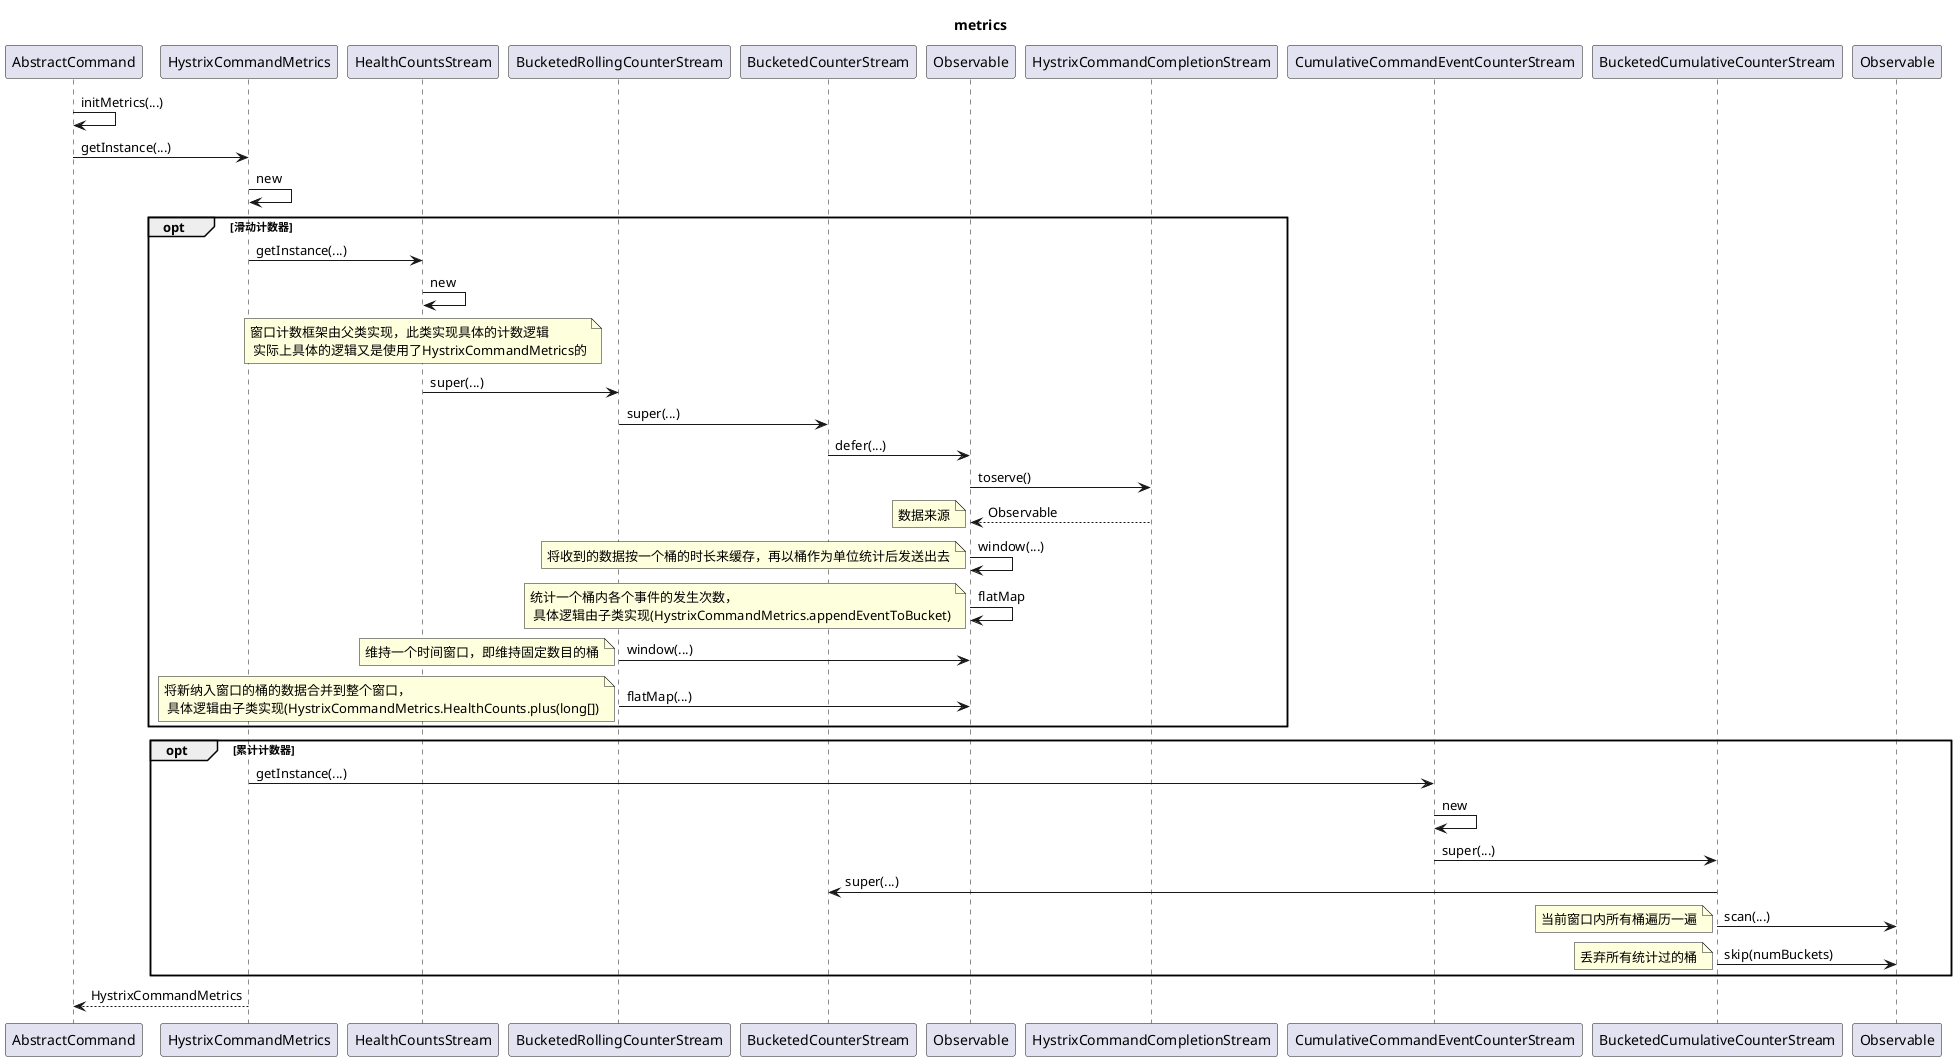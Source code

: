 @startuml
title metrics

participant AbstractCommand as cmd
participant HystrixCommandMetrics as metrics
participant HealthCountsStream as health
participant BucketedRollingCounterStream as bucketRoll
participant BucketedCounterStream as bucketCount
participant Observable as observable
participant HystrixCommandCompletionStream as stream
participant CumulativeCommandEventCounterStream as cumula
participant BucketedCumulativeCounterStream as bucketCumula

cmd -> cmd : initMetrics(...)
cmd -> metrics : getInstance(...)
metrics -> metrics : new
opt 滑动计数器
metrics -> health : getInstance(...)
health -> health : new
note over health : 窗口计数框架由父类实现，此类实现具体的计数逻辑\n 实际上具体的逻辑又是使用了HystrixCommandMetrics的
health -> bucketRoll : super(...)
bucketRoll -> bucketCount : super(...)
bucketCount -> observable : defer(...)
observable -> stream : toserve()
observable <-- stream : Observable
note left : 数据来源
observable -> observable : window(...)
note left : 将收到的数据按一个桶的时长来缓存，再以桶作为单位统计后发送出去
observable -> observable : flatMap
note left : 统计一个桶内各个事件的发生次数，\n 具体逻辑由子类实现(HystrixCommandMetrics.appendEventToBucket)

bucketRoll -> observable : window(...)
note left : 维持一个时间窗口，即维持固定数目的桶
bucketRoll -> observable : flatMap(...)
note left : 将新纳入窗口的桶的数据合并到整个窗口，\n 具体逻辑由子类实现(HystrixCommandMetrics.HealthCounts.plus(long[])
end
opt 累计计数器
metrics -> cumula : getInstance(...)
cumula -> cumula : new
cumula -> bucketCumula : super(...)
bucketCumula -> bucketCount : super(...)
bucketCumula -> Observable : scan(...)
note left : 当前窗口内所有桶遍历一遍
bucketCumula -> Observable : skip(numBuckets)
note left : 丢弃所有统计过的桶

end
cmd <-- metrics : HystrixCommandMetrics

@enduml